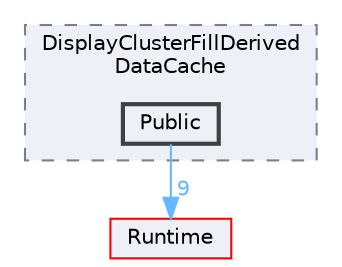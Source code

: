 digraph "Public"
{
 // INTERACTIVE_SVG=YES
 // LATEX_PDF_SIZE
  bgcolor="transparent";
  edge [fontname=Helvetica,fontsize=10,labelfontname=Helvetica,labelfontsize=10];
  node [fontname=Helvetica,fontsize=10,shape=box,height=0.2,width=0.4];
  compound=true
  subgraph clusterdir_eb5916cb825b03510c8245e7ef7a234c {
    graph [ bgcolor="#edf0f7", pencolor="grey50", label="DisplayClusterFillDerived\lDataCache", fontname=Helvetica,fontsize=10 style="filled,dashed", URL="dir_eb5916cb825b03510c8245e7ef7a234c.html",tooltip=""]
  dir_e10460acbd76da2892eab3ec11829f0a [label="Public", fillcolor="#edf0f7", color="grey25", style="filled,bold", URL="dir_e10460acbd76da2892eab3ec11829f0a.html",tooltip=""];
  }
  dir_7536b172fbd480bfd146a1b1acd6856b [label="Runtime", fillcolor="#edf0f7", color="red", style="filled", URL="dir_7536b172fbd480bfd146a1b1acd6856b.html",tooltip=""];
  dir_e10460acbd76da2892eab3ec11829f0a->dir_7536b172fbd480bfd146a1b1acd6856b [headlabel="9", labeldistance=1.5 headhref="dir_000886_000984.html" href="dir_000886_000984.html" color="steelblue1" fontcolor="steelblue1"];
}
